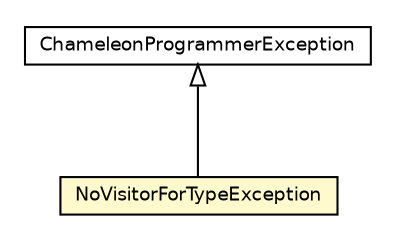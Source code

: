#!/usr/local/bin/dot
#
# Class diagram 
# Generated by UMLGraph version 5.2 (http://www.umlgraph.org/)
#

digraph G {
	edge [fontname="Helvetica",fontsize=10,labelfontname="Helvetica",labelfontsize=10];
	node [fontname="Helvetica",fontsize=10,shape=plaintext];
	nodesep=0.25;
	ranksep=0.5;
	// chameleon.core.element.ChameleonProgrammerException
	c32087 [label=<<table title="chameleon.core.element.ChameleonProgrammerException" border="0" cellborder="1" cellspacing="0" cellpadding="2" port="p" href="../element/ChameleonProgrammerException.html">
		<tr><td><table border="0" cellspacing="0" cellpadding="1">
<tr><td align="center" balign="center"> ChameleonProgrammerException </td></tr>
		</table></td></tr>
		</table>>, fontname="Helvetica", fontcolor="black", fontsize=9.0];
	// chameleon.core.visitor.NoVisitorForTypeException
	c32239 [label=<<table title="chameleon.core.visitor.NoVisitorForTypeException" border="0" cellborder="1" cellspacing="0" cellpadding="2" port="p" bgcolor="lemonChiffon" href="./NoVisitorForTypeException.html">
		<tr><td><table border="0" cellspacing="0" cellpadding="1">
<tr><td align="center" balign="center"> NoVisitorForTypeException </td></tr>
		</table></td></tr>
		</table>>, fontname="Helvetica", fontcolor="black", fontsize=9.0];
	//chameleon.core.visitor.NoVisitorForTypeException extends chameleon.core.element.ChameleonProgrammerException
	c32087:p -> c32239:p [dir=back,arrowtail=empty];
}

